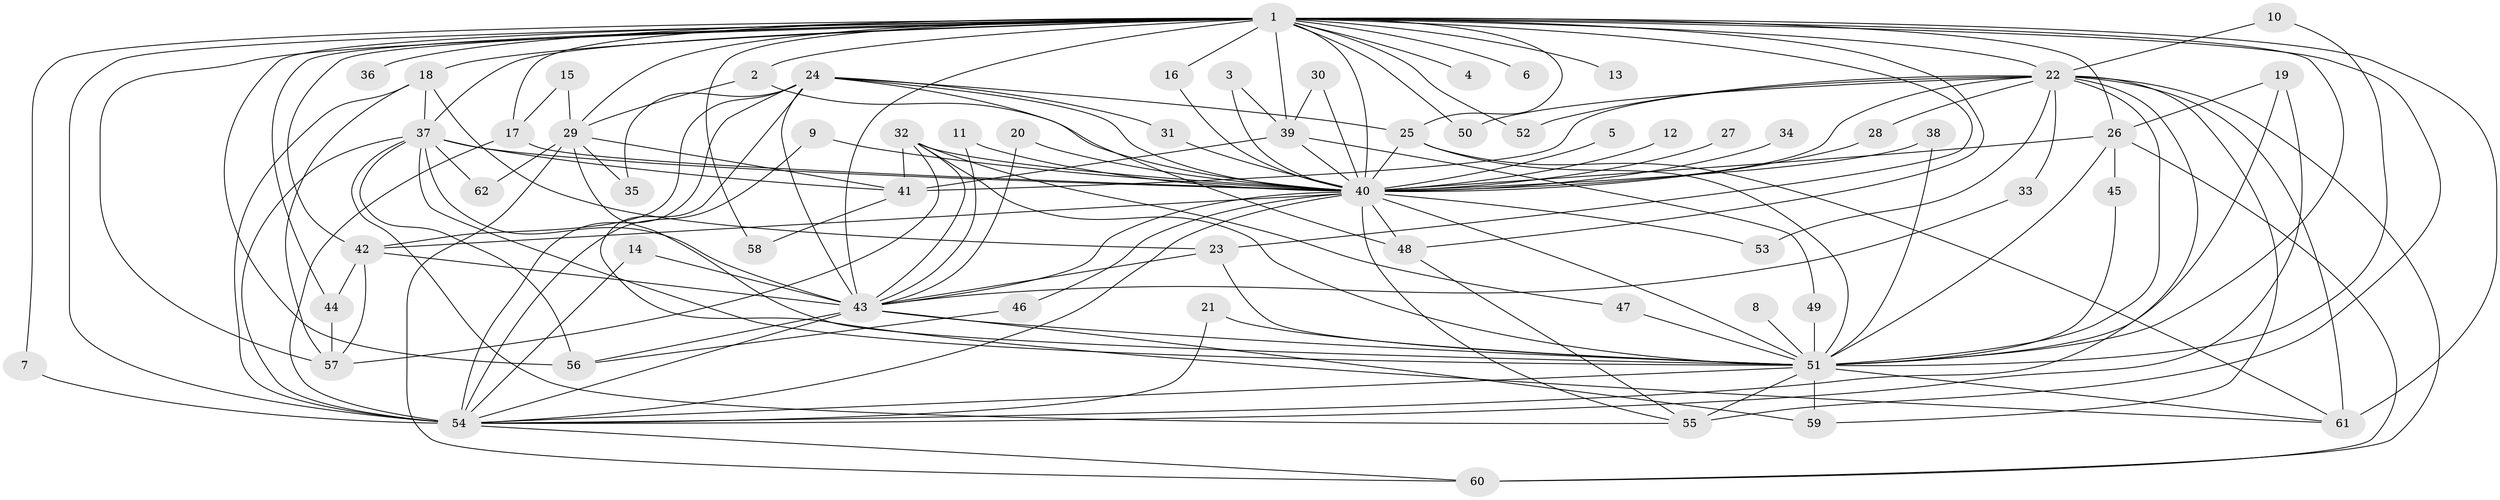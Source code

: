 // original degree distribution, {15: 0.008064516129032258, 16: 0.008064516129032258, 27: 0.008064516129032258, 29: 0.008064516129032258, 21: 0.016129032258064516, 19: 0.008064516129032258, 32: 0.008064516129032258, 13: 0.008064516129032258, 26: 0.008064516129032258, 4: 0.11290322580645161, 3: 0.1774193548387097, 6: 0.04032258064516129, 2: 0.5403225806451613, 5: 0.024193548387096774, 11: 0.008064516129032258, 8: 0.008064516129032258, 7: 0.008064516129032258}
// Generated by graph-tools (version 1.1) at 2025/49/03/09/25 03:49:39]
// undirected, 62 vertices, 150 edges
graph export_dot {
graph [start="1"]
  node [color=gray90,style=filled];
  1;
  2;
  3;
  4;
  5;
  6;
  7;
  8;
  9;
  10;
  11;
  12;
  13;
  14;
  15;
  16;
  17;
  18;
  19;
  20;
  21;
  22;
  23;
  24;
  25;
  26;
  27;
  28;
  29;
  30;
  31;
  32;
  33;
  34;
  35;
  36;
  37;
  38;
  39;
  40;
  41;
  42;
  43;
  44;
  45;
  46;
  47;
  48;
  49;
  50;
  51;
  52;
  53;
  54;
  55;
  56;
  57;
  58;
  59;
  60;
  61;
  62;
  1 -- 2 [weight=1.0];
  1 -- 4 [weight=2.0];
  1 -- 6 [weight=2.0];
  1 -- 7 [weight=1.0];
  1 -- 13 [weight=2.0];
  1 -- 16 [weight=1.0];
  1 -- 17 [weight=2.0];
  1 -- 18 [weight=1.0];
  1 -- 22 [weight=2.0];
  1 -- 23 [weight=1.0];
  1 -- 25 [weight=1.0];
  1 -- 26 [weight=1.0];
  1 -- 29 [weight=3.0];
  1 -- 36 [weight=1.0];
  1 -- 37 [weight=5.0];
  1 -- 39 [weight=1.0];
  1 -- 40 [weight=8.0];
  1 -- 42 [weight=1.0];
  1 -- 43 [weight=5.0];
  1 -- 44 [weight=1.0];
  1 -- 48 [weight=1.0];
  1 -- 50 [weight=1.0];
  1 -- 51 [weight=5.0];
  1 -- 52 [weight=1.0];
  1 -- 54 [weight=4.0];
  1 -- 55 [weight=2.0];
  1 -- 56 [weight=2.0];
  1 -- 57 [weight=1.0];
  1 -- 58 [weight=1.0];
  1 -- 61 [weight=1.0];
  2 -- 29 [weight=1.0];
  2 -- 40 [weight=1.0];
  3 -- 39 [weight=1.0];
  3 -- 40 [weight=1.0];
  5 -- 40 [weight=2.0];
  7 -- 54 [weight=1.0];
  8 -- 51 [weight=1.0];
  9 -- 40 [weight=1.0];
  9 -- 54 [weight=1.0];
  10 -- 22 [weight=1.0];
  10 -- 51 [weight=1.0];
  11 -- 40 [weight=1.0];
  11 -- 43 [weight=1.0];
  12 -- 40 [weight=1.0];
  14 -- 43 [weight=1.0];
  14 -- 54 [weight=1.0];
  15 -- 17 [weight=1.0];
  15 -- 29 [weight=1.0];
  16 -- 40 [weight=1.0];
  17 -- 40 [weight=2.0];
  17 -- 54 [weight=1.0];
  18 -- 23 [weight=1.0];
  18 -- 37 [weight=1.0];
  18 -- 54 [weight=1.0];
  18 -- 57 [weight=1.0];
  19 -- 26 [weight=1.0];
  19 -- 51 [weight=1.0];
  19 -- 54 [weight=1.0];
  20 -- 40 [weight=1.0];
  20 -- 43 [weight=1.0];
  21 -- 51 [weight=1.0];
  21 -- 54 [weight=1.0];
  22 -- 28 [weight=1.0];
  22 -- 33 [weight=1.0];
  22 -- 40 [weight=2.0];
  22 -- 41 [weight=2.0];
  22 -- 50 [weight=1.0];
  22 -- 51 [weight=1.0];
  22 -- 52 [weight=1.0];
  22 -- 53 [weight=1.0];
  22 -- 54 [weight=1.0];
  22 -- 59 [weight=1.0];
  22 -- 60 [weight=1.0];
  22 -- 61 [weight=1.0];
  23 -- 43 [weight=1.0];
  23 -- 51 [weight=1.0];
  24 -- 25 [weight=1.0];
  24 -- 31 [weight=1.0];
  24 -- 35 [weight=1.0];
  24 -- 40 [weight=3.0];
  24 -- 42 [weight=1.0];
  24 -- 43 [weight=2.0];
  24 -- 48 [weight=1.0];
  24 -- 54 [weight=1.0];
  24 -- 61 [weight=1.0];
  25 -- 40 [weight=2.0];
  25 -- 51 [weight=1.0];
  25 -- 61 [weight=1.0];
  26 -- 40 [weight=1.0];
  26 -- 45 [weight=1.0];
  26 -- 51 [weight=1.0];
  26 -- 60 [weight=1.0];
  27 -- 40 [weight=1.0];
  28 -- 40 [weight=1.0];
  29 -- 35 [weight=1.0];
  29 -- 41 [weight=1.0];
  29 -- 51 [weight=1.0];
  29 -- 60 [weight=1.0];
  29 -- 62 [weight=1.0];
  30 -- 39 [weight=1.0];
  30 -- 40 [weight=1.0];
  31 -- 40 [weight=1.0];
  32 -- 40 [weight=1.0];
  32 -- 41 [weight=1.0];
  32 -- 43 [weight=1.0];
  32 -- 47 [weight=1.0];
  32 -- 51 [weight=1.0];
  32 -- 57 [weight=1.0];
  33 -- 43 [weight=1.0];
  34 -- 40 [weight=1.0];
  37 -- 40 [weight=2.0];
  37 -- 41 [weight=1.0];
  37 -- 43 [weight=1.0];
  37 -- 51 [weight=1.0];
  37 -- 54 [weight=2.0];
  37 -- 55 [weight=1.0];
  37 -- 56 [weight=1.0];
  37 -- 62 [weight=1.0];
  38 -- 40 [weight=3.0];
  38 -- 51 [weight=1.0];
  39 -- 40 [weight=2.0];
  39 -- 41 [weight=1.0];
  39 -- 49 [weight=1.0];
  40 -- 42 [weight=1.0];
  40 -- 43 [weight=2.0];
  40 -- 46 [weight=1.0];
  40 -- 48 [weight=1.0];
  40 -- 51 [weight=2.0];
  40 -- 53 [weight=1.0];
  40 -- 54 [weight=2.0];
  40 -- 55 [weight=1.0];
  41 -- 58 [weight=1.0];
  42 -- 43 [weight=1.0];
  42 -- 44 [weight=1.0];
  42 -- 57 [weight=1.0];
  43 -- 51 [weight=1.0];
  43 -- 54 [weight=1.0];
  43 -- 56 [weight=1.0];
  43 -- 59 [weight=1.0];
  44 -- 57 [weight=1.0];
  45 -- 51 [weight=1.0];
  46 -- 56 [weight=1.0];
  47 -- 51 [weight=1.0];
  48 -- 55 [weight=1.0];
  49 -- 51 [weight=2.0];
  51 -- 54 [weight=1.0];
  51 -- 55 [weight=1.0];
  51 -- 59 [weight=1.0];
  51 -- 61 [weight=1.0];
  54 -- 60 [weight=1.0];
}
